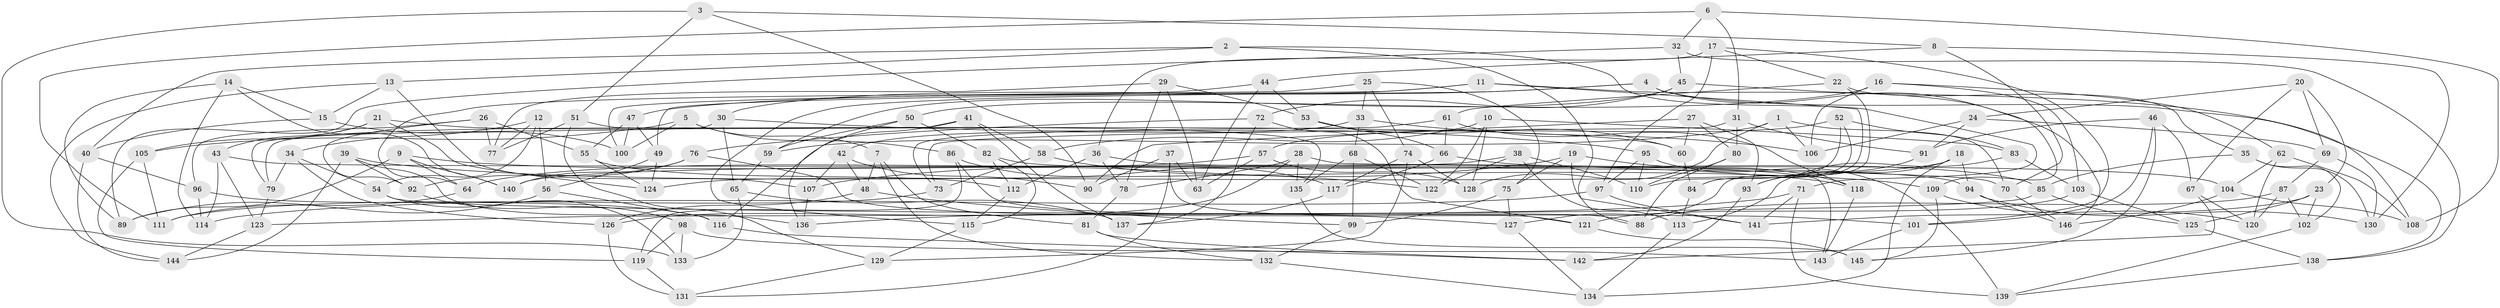 // Generated by graph-tools (version 1.1) at 2025/26/03/09/25 03:26:50]
// undirected, 146 vertices, 292 edges
graph export_dot {
graph [start="1"]
  node [color=gray90,style=filled];
  1;
  2;
  3;
  4;
  5;
  6;
  7;
  8;
  9;
  10;
  11;
  12;
  13;
  14;
  15;
  16;
  17;
  18;
  19;
  20;
  21;
  22;
  23;
  24;
  25;
  26;
  27;
  28;
  29;
  30;
  31;
  32;
  33;
  34;
  35;
  36;
  37;
  38;
  39;
  40;
  41;
  42;
  43;
  44;
  45;
  46;
  47;
  48;
  49;
  50;
  51;
  52;
  53;
  54;
  55;
  56;
  57;
  58;
  59;
  60;
  61;
  62;
  63;
  64;
  65;
  66;
  67;
  68;
  69;
  70;
  71;
  72;
  73;
  74;
  75;
  76;
  77;
  78;
  79;
  80;
  81;
  82;
  83;
  84;
  85;
  86;
  87;
  88;
  89;
  90;
  91;
  92;
  93;
  94;
  95;
  96;
  97;
  98;
  99;
  100;
  101;
  102;
  103;
  104;
  105;
  106;
  107;
  108;
  109;
  110;
  111;
  112;
  113;
  114;
  115;
  116;
  117;
  118;
  119;
  120;
  121;
  122;
  123;
  124;
  125;
  126;
  127;
  128;
  129;
  130;
  131;
  132;
  133;
  134;
  135;
  136;
  137;
  138;
  139;
  140;
  141;
  142;
  143;
  144;
  145;
  146;
  1 -- 106;
  1 -- 59;
  1 -- 70;
  1 -- 128;
  2 -- 71;
  2 -- 13;
  2 -- 88;
  2 -- 40;
  3 -- 90;
  3 -- 133;
  3 -- 8;
  3 -- 51;
  4 -- 138;
  4 -- 47;
  4 -- 109;
  4 -- 115;
  5 -- 7;
  5 -- 105;
  5 -- 86;
  5 -- 100;
  6 -- 31;
  6 -- 108;
  6 -- 111;
  6 -- 32;
  7 -- 81;
  7 -- 132;
  7 -- 48;
  8 -- 44;
  8 -- 70;
  8 -- 130;
  9 -- 140;
  9 -- 118;
  9 -- 89;
  9 -- 64;
  10 -- 83;
  10 -- 58;
  10 -- 128;
  10 -- 122;
  11 -- 146;
  11 -- 30;
  11 -- 84;
  11 -- 49;
  12 -- 34;
  12 -- 56;
  12 -- 77;
  12 -- 54;
  13 -- 107;
  13 -- 15;
  13 -- 144;
  14 -- 114;
  14 -- 89;
  14 -- 15;
  14 -- 140;
  15 -- 40;
  15 -- 100;
  16 -- 50;
  16 -- 62;
  16 -- 106;
  16 -- 103;
  17 -- 22;
  17 -- 101;
  17 -- 36;
  17 -- 97;
  18 -- 124;
  18 -- 93;
  18 -- 94;
  18 -- 134;
  19 -- 141;
  19 -- 118;
  19 -- 107;
  19 -- 75;
  20 -- 67;
  20 -- 69;
  20 -- 23;
  20 -- 24;
  21 -- 60;
  21 -- 105;
  21 -- 43;
  21 -- 124;
  22 -- 61;
  22 -- 35;
  22 -- 127;
  23 -- 102;
  23 -- 125;
  23 -- 141;
  24 -- 106;
  24 -- 69;
  24 -- 91;
  25 -- 75;
  25 -- 100;
  25 -- 74;
  25 -- 33;
  26 -- 96;
  26 -- 77;
  26 -- 55;
  26 -- 92;
  27 -- 80;
  27 -- 60;
  27 -- 93;
  27 -- 90;
  28 -- 135;
  28 -- 143;
  28 -- 78;
  28 -- 126;
  29 -- 53;
  29 -- 63;
  29 -- 78;
  29 -- 77;
  30 -- 95;
  30 -- 65;
  30 -- 79;
  31 -- 80;
  31 -- 73;
  31 -- 91;
  32 -- 89;
  32 -- 45;
  32 -- 138;
  33 -- 42;
  33 -- 68;
  33 -- 106;
  34 -- 79;
  34 -- 126;
  34 -- 54;
  35 -- 85;
  35 -- 130;
  35 -- 102;
  36 -- 78;
  36 -- 112;
  36 -- 94;
  37 -- 63;
  37 -- 121;
  37 -- 90;
  37 -- 131;
  38 -- 113;
  38 -- 122;
  38 -- 140;
  38 -- 110;
  39 -- 136;
  39 -- 92;
  39 -- 109;
  39 -- 144;
  40 -- 144;
  40 -- 96;
  41 -- 79;
  41 -- 58;
  41 -- 137;
  41 -- 116;
  42 -- 107;
  42 -- 48;
  42 -- 90;
  43 -- 114;
  43 -- 70;
  43 -- 123;
  44 -- 64;
  44 -- 63;
  44 -- 53;
  45 -- 59;
  45 -- 72;
  45 -- 108;
  46 -- 91;
  46 -- 145;
  46 -- 67;
  46 -- 101;
  47 -- 49;
  47 -- 100;
  47 -- 55;
  48 -- 99;
  48 -- 126;
  49 -- 124;
  49 -- 56;
  50 -- 82;
  50 -- 136;
  50 -- 59;
  51 -- 135;
  51 -- 77;
  51 -- 129;
  52 -- 57;
  52 -- 110;
  52 -- 83;
  52 -- 84;
  53 -- 66;
  53 -- 60;
  54 -- 133;
  54 -- 101;
  55 -- 124;
  55 -- 112;
  56 -- 89;
  56 -- 116;
  57 -- 63;
  57 -- 64;
  57 -- 128;
  58 -- 122;
  58 -- 73;
  59 -- 65;
  60 -- 84;
  61 -- 73;
  61 -- 118;
  61 -- 66;
  62 -- 108;
  62 -- 104;
  62 -- 120;
  64 -- 111;
  65 -- 137;
  65 -- 133;
  66 -- 85;
  66 -- 117;
  67 -- 120;
  67 -- 142;
  68 -- 135;
  68 -- 122;
  68 -- 99;
  69 -- 87;
  69 -- 130;
  70 -- 146;
  71 -- 139;
  71 -- 141;
  71 -- 136;
  72 -- 137;
  72 -- 121;
  72 -- 76;
  73 -- 111;
  74 -- 128;
  74 -- 129;
  74 -- 117;
  75 -- 99;
  75 -- 127;
  76 -- 127;
  76 -- 92;
  76 -- 140;
  78 -- 81;
  79 -- 123;
  80 -- 110;
  80 -- 88;
  81 -- 132;
  81 -- 142;
  82 -- 115;
  82 -- 112;
  82 -- 104;
  83 -- 113;
  83 -- 103;
  84 -- 113;
  85 -- 125;
  85 -- 123;
  86 -- 119;
  86 -- 117;
  86 -- 88;
  87 -- 88;
  87 -- 102;
  87 -- 120;
  91 -- 93;
  92 -- 98;
  93 -- 142;
  94 -- 146;
  94 -- 130;
  95 -- 97;
  95 -- 110;
  95 -- 139;
  96 -- 114;
  96 -- 116;
  97 -- 114;
  97 -- 141;
  98 -- 119;
  98 -- 143;
  98 -- 133;
  99 -- 132;
  101 -- 143;
  102 -- 139;
  103 -- 125;
  103 -- 121;
  104 -- 108;
  104 -- 146;
  105 -- 111;
  105 -- 119;
  107 -- 136;
  109 -- 120;
  109 -- 145;
  112 -- 115;
  113 -- 134;
  115 -- 129;
  116 -- 142;
  117 -- 137;
  118 -- 143;
  119 -- 131;
  121 -- 145;
  123 -- 144;
  125 -- 138;
  126 -- 131;
  127 -- 134;
  129 -- 131;
  132 -- 134;
  135 -- 145;
  138 -- 139;
}
